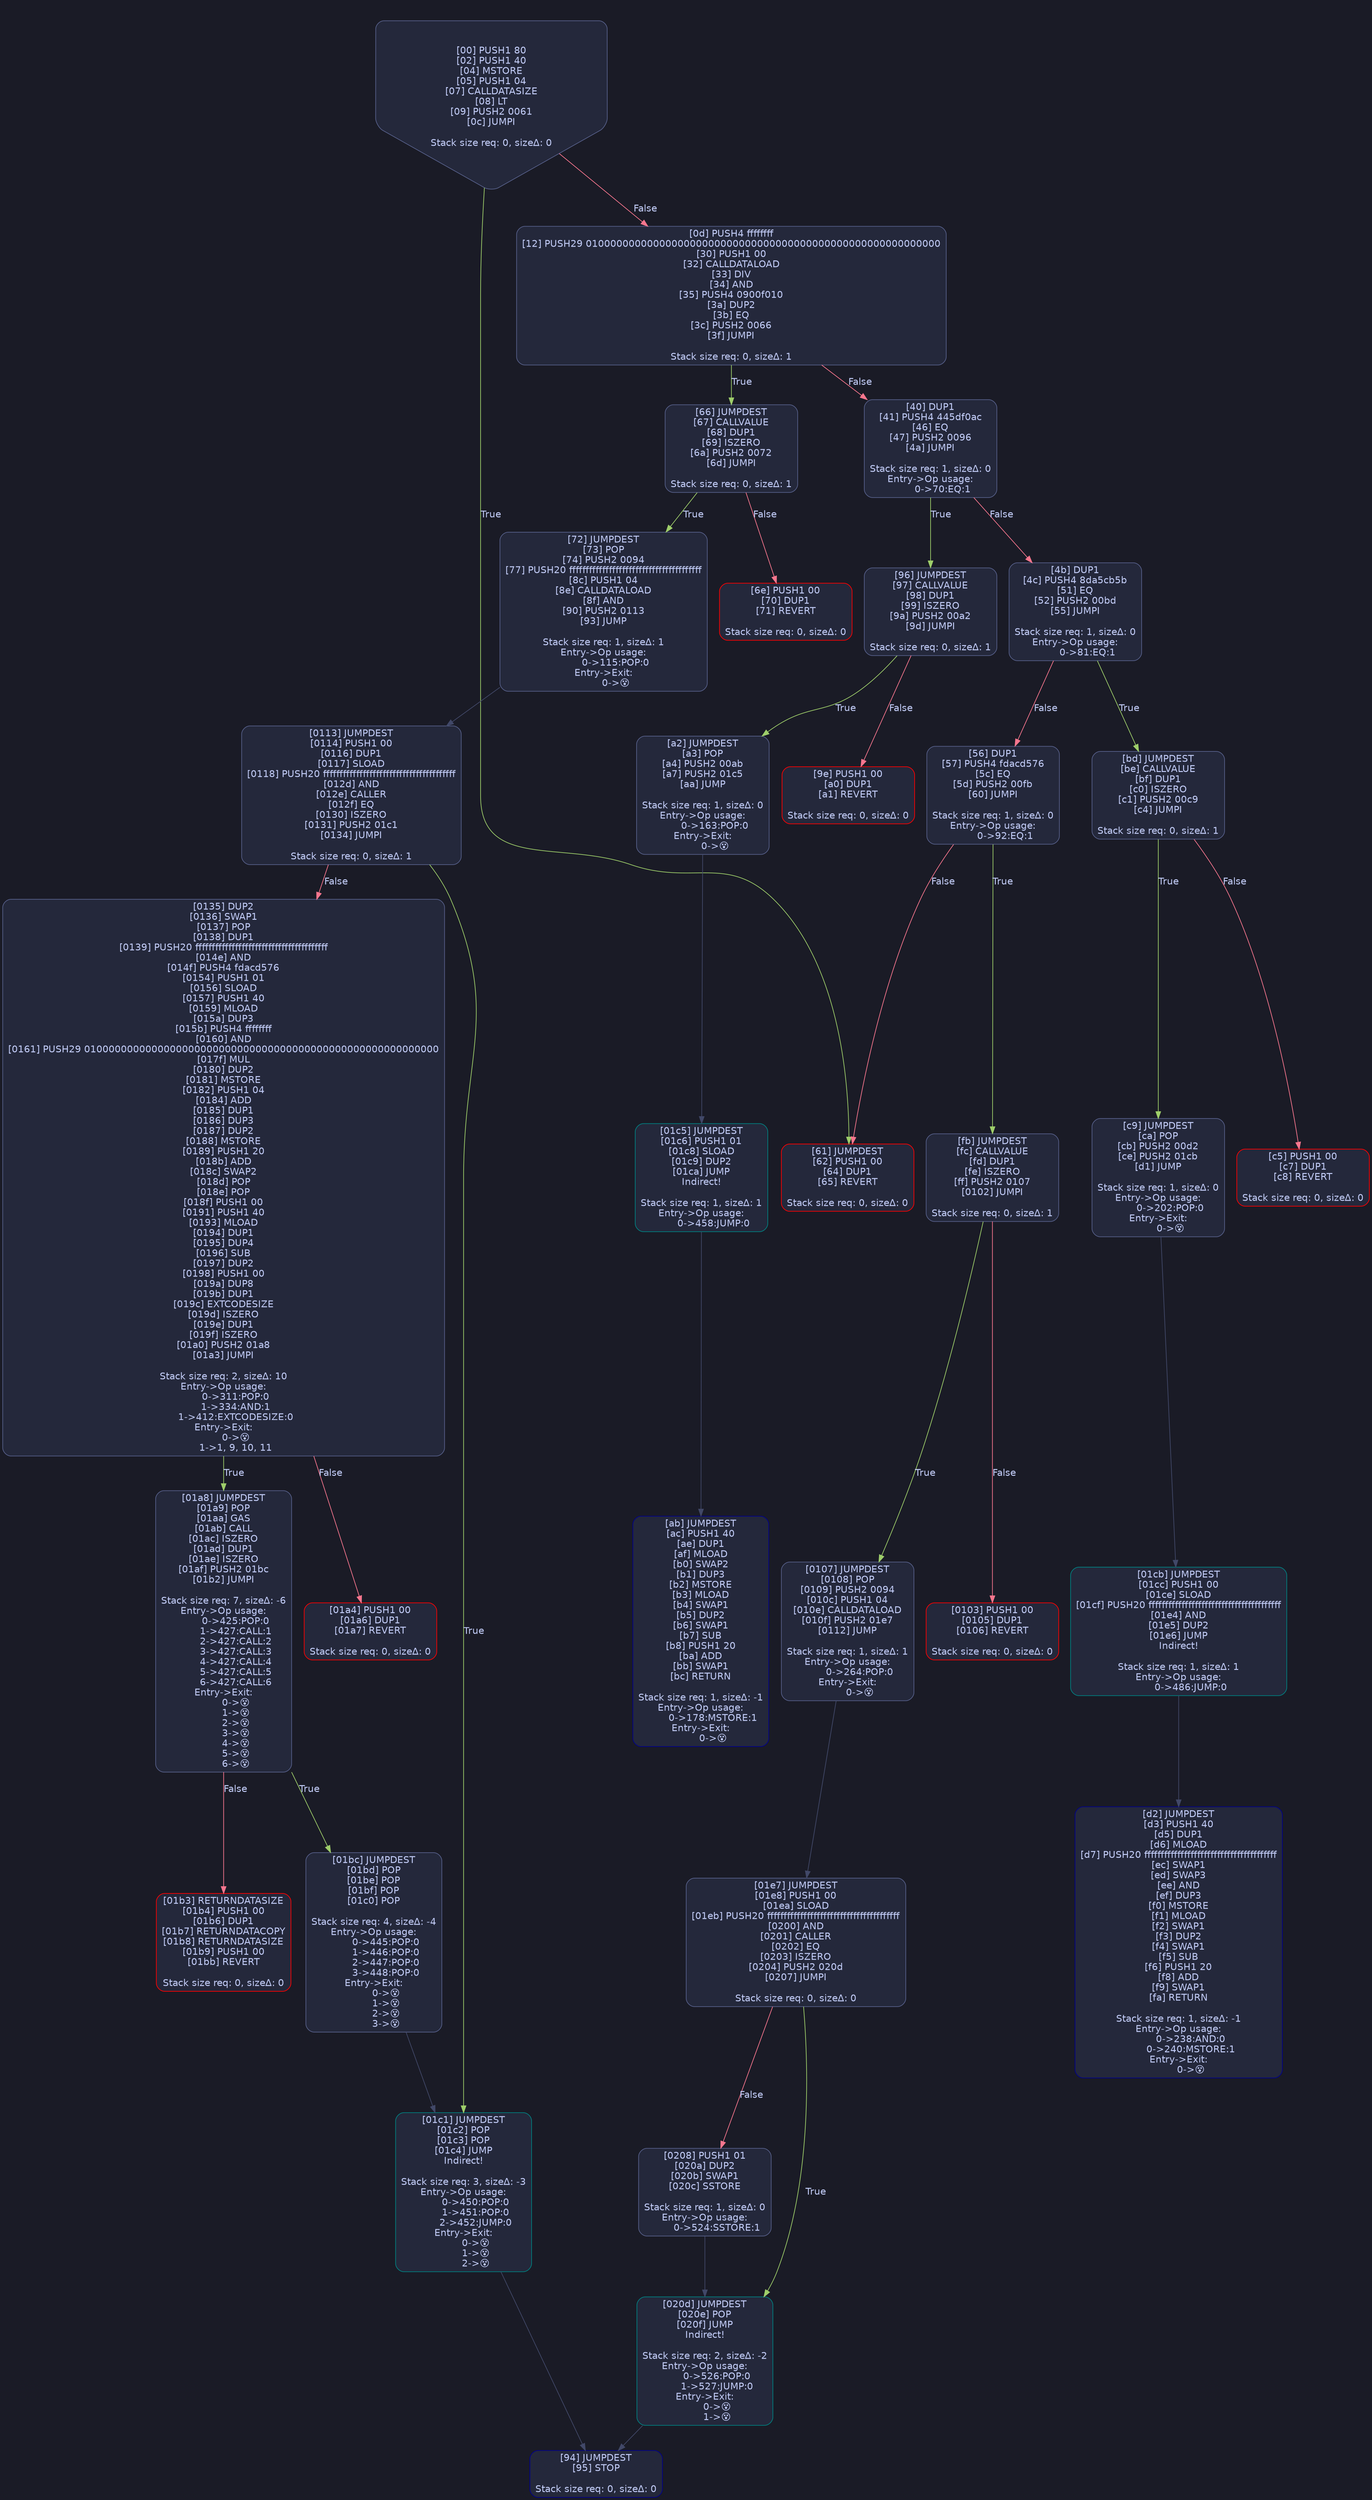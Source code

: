 digraph G {
    node [shape=box, style="filled, rounded", color="#565f89", fontcolor="#c0caf5", fontname="Helvetica", fillcolor="#24283b"];
    edge [color="#414868", fontcolor="#c0caf5", fontname="Helvetica"];
    bgcolor="#1a1b26";
    0 [ label = "[00] PUSH1 80
[02] PUSH1 40
[04] MSTORE
[05] PUSH1 04
[07] CALLDATASIZE
[08] LT
[09] PUSH2 0061
[0c] JUMPI

Stack size req: 0, sizeΔ: 0
" shape = invhouse]
    1 [ label = "[0d] PUSH4 ffffffff
[12] PUSH29 0100000000000000000000000000000000000000000000000000000000
[30] PUSH1 00
[32] CALLDATALOAD
[33] DIV
[34] AND
[35] PUSH4 0900f010
[3a] DUP2
[3b] EQ
[3c] PUSH2 0066
[3f] JUMPI

Stack size req: 0, sizeΔ: 1
"]
    2 [ label = "[40] DUP1
[41] PUSH4 445df0ac
[46] EQ
[47] PUSH2 0096
[4a] JUMPI

Stack size req: 1, sizeΔ: 0
Entry->Op usage:
	0->70:EQ:1
"]
    3 [ label = "[4b] DUP1
[4c] PUSH4 8da5cb5b
[51] EQ
[52] PUSH2 00bd
[55] JUMPI

Stack size req: 1, sizeΔ: 0
Entry->Op usage:
	0->81:EQ:1
"]
    4 [ label = "[56] DUP1
[57] PUSH4 fdacd576
[5c] EQ
[5d] PUSH2 00fb
[60] JUMPI

Stack size req: 1, sizeΔ: 0
Entry->Op usage:
	0->92:EQ:1
"]
    5 [ label = "[61] JUMPDEST
[62] PUSH1 00
[64] DUP1
[65] REVERT

Stack size req: 0, sizeΔ: 0
" color = "red"]
    6 [ label = "[66] JUMPDEST
[67] CALLVALUE
[68] DUP1
[69] ISZERO
[6a] PUSH2 0072
[6d] JUMPI

Stack size req: 0, sizeΔ: 1
"]
    7 [ label = "[6e] PUSH1 00
[70] DUP1
[71] REVERT

Stack size req: 0, sizeΔ: 0
" color = "red"]
    8 [ label = "[72] JUMPDEST
[73] POP
[74] PUSH2 0094
[77] PUSH20 ffffffffffffffffffffffffffffffffffffffff
[8c] PUSH1 04
[8e] CALLDATALOAD
[8f] AND
[90] PUSH2 0113
[93] JUMP

Stack size req: 1, sizeΔ: 1
Entry->Op usage:
	0->115:POP:0
Entry->Exit:
	0->😵
"]
    9 [ label = "[94] JUMPDEST
[95] STOP

Stack size req: 0, sizeΔ: 0
" color = "darkblue"]
    10 [ label = "[96] JUMPDEST
[97] CALLVALUE
[98] DUP1
[99] ISZERO
[9a] PUSH2 00a2
[9d] JUMPI

Stack size req: 0, sizeΔ: 1
"]
    11 [ label = "[9e] PUSH1 00
[a0] DUP1
[a1] REVERT

Stack size req: 0, sizeΔ: 0
" color = "red"]
    12 [ label = "[a2] JUMPDEST
[a3] POP
[a4] PUSH2 00ab
[a7] PUSH2 01c5
[aa] JUMP

Stack size req: 1, sizeΔ: 0
Entry->Op usage:
	0->163:POP:0
Entry->Exit:
	0->😵
"]
    13 [ label = "[ab] JUMPDEST
[ac] PUSH1 40
[ae] DUP1
[af] MLOAD
[b0] SWAP2
[b1] DUP3
[b2] MSTORE
[b3] MLOAD
[b4] SWAP1
[b5] DUP2
[b6] SWAP1
[b7] SUB
[b8] PUSH1 20
[ba] ADD
[bb] SWAP1
[bc] RETURN

Stack size req: 1, sizeΔ: -1
Entry->Op usage:
	0->178:MSTORE:1
Entry->Exit:
	0->😵
" color = "darkblue"]
    14 [ label = "[bd] JUMPDEST
[be] CALLVALUE
[bf] DUP1
[c0] ISZERO
[c1] PUSH2 00c9
[c4] JUMPI

Stack size req: 0, sizeΔ: 1
"]
    15 [ label = "[c5] PUSH1 00
[c7] DUP1
[c8] REVERT

Stack size req: 0, sizeΔ: 0
" color = "red"]
    16 [ label = "[c9] JUMPDEST
[ca] POP
[cb] PUSH2 00d2
[ce] PUSH2 01cb
[d1] JUMP

Stack size req: 1, sizeΔ: 0
Entry->Op usage:
	0->202:POP:0
Entry->Exit:
	0->😵
"]
    17 [ label = "[d2] JUMPDEST
[d3] PUSH1 40
[d5] DUP1
[d6] MLOAD
[d7] PUSH20 ffffffffffffffffffffffffffffffffffffffff
[ec] SWAP1
[ed] SWAP3
[ee] AND
[ef] DUP3
[f0] MSTORE
[f1] MLOAD
[f2] SWAP1
[f3] DUP2
[f4] SWAP1
[f5] SUB
[f6] PUSH1 20
[f8] ADD
[f9] SWAP1
[fa] RETURN

Stack size req: 1, sizeΔ: -1
Entry->Op usage:
	0->238:AND:0
	0->240:MSTORE:1
Entry->Exit:
	0->😵
" color = "darkblue"]
    18 [ label = "[fb] JUMPDEST
[fc] CALLVALUE
[fd] DUP1
[fe] ISZERO
[ff] PUSH2 0107
[0102] JUMPI

Stack size req: 0, sizeΔ: 1
"]
    19 [ label = "[0103] PUSH1 00
[0105] DUP1
[0106] REVERT

Stack size req: 0, sizeΔ: 0
" color = "red"]
    20 [ label = "[0107] JUMPDEST
[0108] POP
[0109] PUSH2 0094
[010c] PUSH1 04
[010e] CALLDATALOAD
[010f] PUSH2 01e7
[0112] JUMP

Stack size req: 1, sizeΔ: 1
Entry->Op usage:
	0->264:POP:0
Entry->Exit:
	0->😵
"]
    21 [ label = "[0113] JUMPDEST
[0114] PUSH1 00
[0116] DUP1
[0117] SLOAD
[0118] PUSH20 ffffffffffffffffffffffffffffffffffffffff
[012d] AND
[012e] CALLER
[012f] EQ
[0130] ISZERO
[0131] PUSH2 01c1
[0134] JUMPI

Stack size req: 0, sizeΔ: 1
"]
    22 [ label = "[0135] DUP2
[0136] SWAP1
[0137] POP
[0138] DUP1
[0139] PUSH20 ffffffffffffffffffffffffffffffffffffffff
[014e] AND
[014f] PUSH4 fdacd576
[0154] PUSH1 01
[0156] SLOAD
[0157] PUSH1 40
[0159] MLOAD
[015a] DUP3
[015b] PUSH4 ffffffff
[0160] AND
[0161] PUSH29 0100000000000000000000000000000000000000000000000000000000
[017f] MUL
[0180] DUP2
[0181] MSTORE
[0182] PUSH1 04
[0184] ADD
[0185] DUP1
[0186] DUP3
[0187] DUP2
[0188] MSTORE
[0189] PUSH1 20
[018b] ADD
[018c] SWAP2
[018d] POP
[018e] POP
[018f] PUSH1 00
[0191] PUSH1 40
[0193] MLOAD
[0194] DUP1
[0195] DUP4
[0196] SUB
[0197] DUP2
[0198] PUSH1 00
[019a] DUP8
[019b] DUP1
[019c] EXTCODESIZE
[019d] ISZERO
[019e] DUP1
[019f] ISZERO
[01a0] PUSH2 01a8
[01a3] JUMPI

Stack size req: 2, sizeΔ: 10
Entry->Op usage:
	0->311:POP:0
	1->334:AND:1
	1->412:EXTCODESIZE:0
Entry->Exit:
	0->😵
	1->1, 9, 10, 11
"]
    23 [ label = "[01a4] PUSH1 00
[01a6] DUP1
[01a7] REVERT

Stack size req: 0, sizeΔ: 0
" color = "red"]
    24 [ label = "[01a8] JUMPDEST
[01a9] POP
[01aa] GAS
[01ab] CALL
[01ac] ISZERO
[01ad] DUP1
[01ae] ISZERO
[01af] PUSH2 01bc
[01b2] JUMPI

Stack size req: 7, sizeΔ: -6
Entry->Op usage:
	0->425:POP:0
	1->427:CALL:1
	2->427:CALL:2
	3->427:CALL:3
	4->427:CALL:4
	5->427:CALL:5
	6->427:CALL:6
Entry->Exit:
	0->😵
	1->😵
	2->😵
	3->😵
	4->😵
	5->😵
	6->😵
"]
    25 [ label = "[01b3] RETURNDATASIZE
[01b4] PUSH1 00
[01b6] DUP1
[01b7] RETURNDATACOPY
[01b8] RETURNDATASIZE
[01b9] PUSH1 00
[01bb] REVERT

Stack size req: 0, sizeΔ: 0
" color = "red"]
    26 [ label = "[01bc] JUMPDEST
[01bd] POP
[01be] POP
[01bf] POP
[01c0] POP

Stack size req: 4, sizeΔ: -4
Entry->Op usage:
	0->445:POP:0
	1->446:POP:0
	2->447:POP:0
	3->448:POP:0
Entry->Exit:
	0->😵
	1->😵
	2->😵
	3->😵
"]
    27 [ label = "[01c1] JUMPDEST
[01c2] POP
[01c3] POP
[01c4] JUMP
Indirect!

Stack size req: 3, sizeΔ: -3
Entry->Op usage:
	0->450:POP:0
	1->451:POP:0
	2->452:JUMP:0
Entry->Exit:
	0->😵
	1->😵
	2->😵
" color = "teal"]
    28 [ label = "[01c5] JUMPDEST
[01c6] PUSH1 01
[01c8] SLOAD
[01c9] DUP2
[01ca] JUMP
Indirect!

Stack size req: 1, sizeΔ: 1
Entry->Op usage:
	0->458:JUMP:0
" color = "teal"]
    29 [ label = "[01cb] JUMPDEST
[01cc] PUSH1 00
[01ce] SLOAD
[01cf] PUSH20 ffffffffffffffffffffffffffffffffffffffff
[01e4] AND
[01e5] DUP2
[01e6] JUMP
Indirect!

Stack size req: 1, sizeΔ: 1
Entry->Op usage:
	0->486:JUMP:0
" color = "teal"]
    30 [ label = "[01e7] JUMPDEST
[01e8] PUSH1 00
[01ea] SLOAD
[01eb] PUSH20 ffffffffffffffffffffffffffffffffffffffff
[0200] AND
[0201] CALLER
[0202] EQ
[0203] ISZERO
[0204] PUSH2 020d
[0207] JUMPI

Stack size req: 0, sizeΔ: 0
"]
    31 [ label = "[0208] PUSH1 01
[020a] DUP2
[020b] SWAP1
[020c] SSTORE

Stack size req: 1, sizeΔ: 0
Entry->Op usage:
	0->524:SSTORE:1
"]
    32 [ label = "[020d] JUMPDEST
[020e] POP
[020f] JUMP
Indirect!

Stack size req: 2, sizeΔ: -2
Entry->Op usage:
	0->526:POP:0
	1->527:JUMP:0
Entry->Exit:
	0->😵
	1->😵
" color = "teal"]
    0 -> 1 [ label = "False" color = "#f7768e"]
    0 -> 5 [ label = "True" color = "#9ece6a"]
    1 -> 2 [ label = "False" color = "#f7768e"]
    1 -> 6 [ label = "True" color = "#9ece6a"]
    2 -> 3 [ label = "False" color = "#f7768e"]
    2 -> 10 [ label = "True" color = "#9ece6a"]
    3 -> 4 [ label = "False" color = "#f7768e"]
    3 -> 14 [ label = "True" color = "#9ece6a"]
    4 -> 5 [ label = "False" color = "#f7768e"]
    4 -> 18 [ label = "True" color = "#9ece6a"]
    6 -> 7 [ label = "False" color = "#f7768e"]
    6 -> 8 [ label = "True" color = "#9ece6a"]
    8 -> 21 [ ]
    10 -> 11 [ label = "False" color = "#f7768e"]
    10 -> 12 [ label = "True" color = "#9ece6a"]
    12 -> 28 [ ]
    14 -> 15 [ label = "False" color = "#f7768e"]
    14 -> 16 [ label = "True" color = "#9ece6a"]
    16 -> 29 [ ]
    18 -> 19 [ label = "False" color = "#f7768e"]
    18 -> 20 [ label = "True" color = "#9ece6a"]
    20 -> 30 [ ]
    21 -> 22 [ label = "False" color = "#f7768e"]
    21 -> 27 [ label = "True" color = "#9ece6a"]
    22 -> 23 [ label = "False" color = "#f7768e"]
    22 -> 24 [ label = "True" color = "#9ece6a"]
    24 -> 25 [ label = "False" color = "#f7768e"]
    24 -> 26 [ label = "True" color = "#9ece6a"]
    26 -> 27 [ ]
    30 -> 31 [ label = "False" color = "#f7768e"]
    30 -> 32 [ label = "True" color = "#9ece6a"]
    31 -> 32 [ ]
    27 -> 9 [ ]
    28 -> 13 [ ]
    29 -> 17 [ ]
    32 -> 9 [ ]

}
